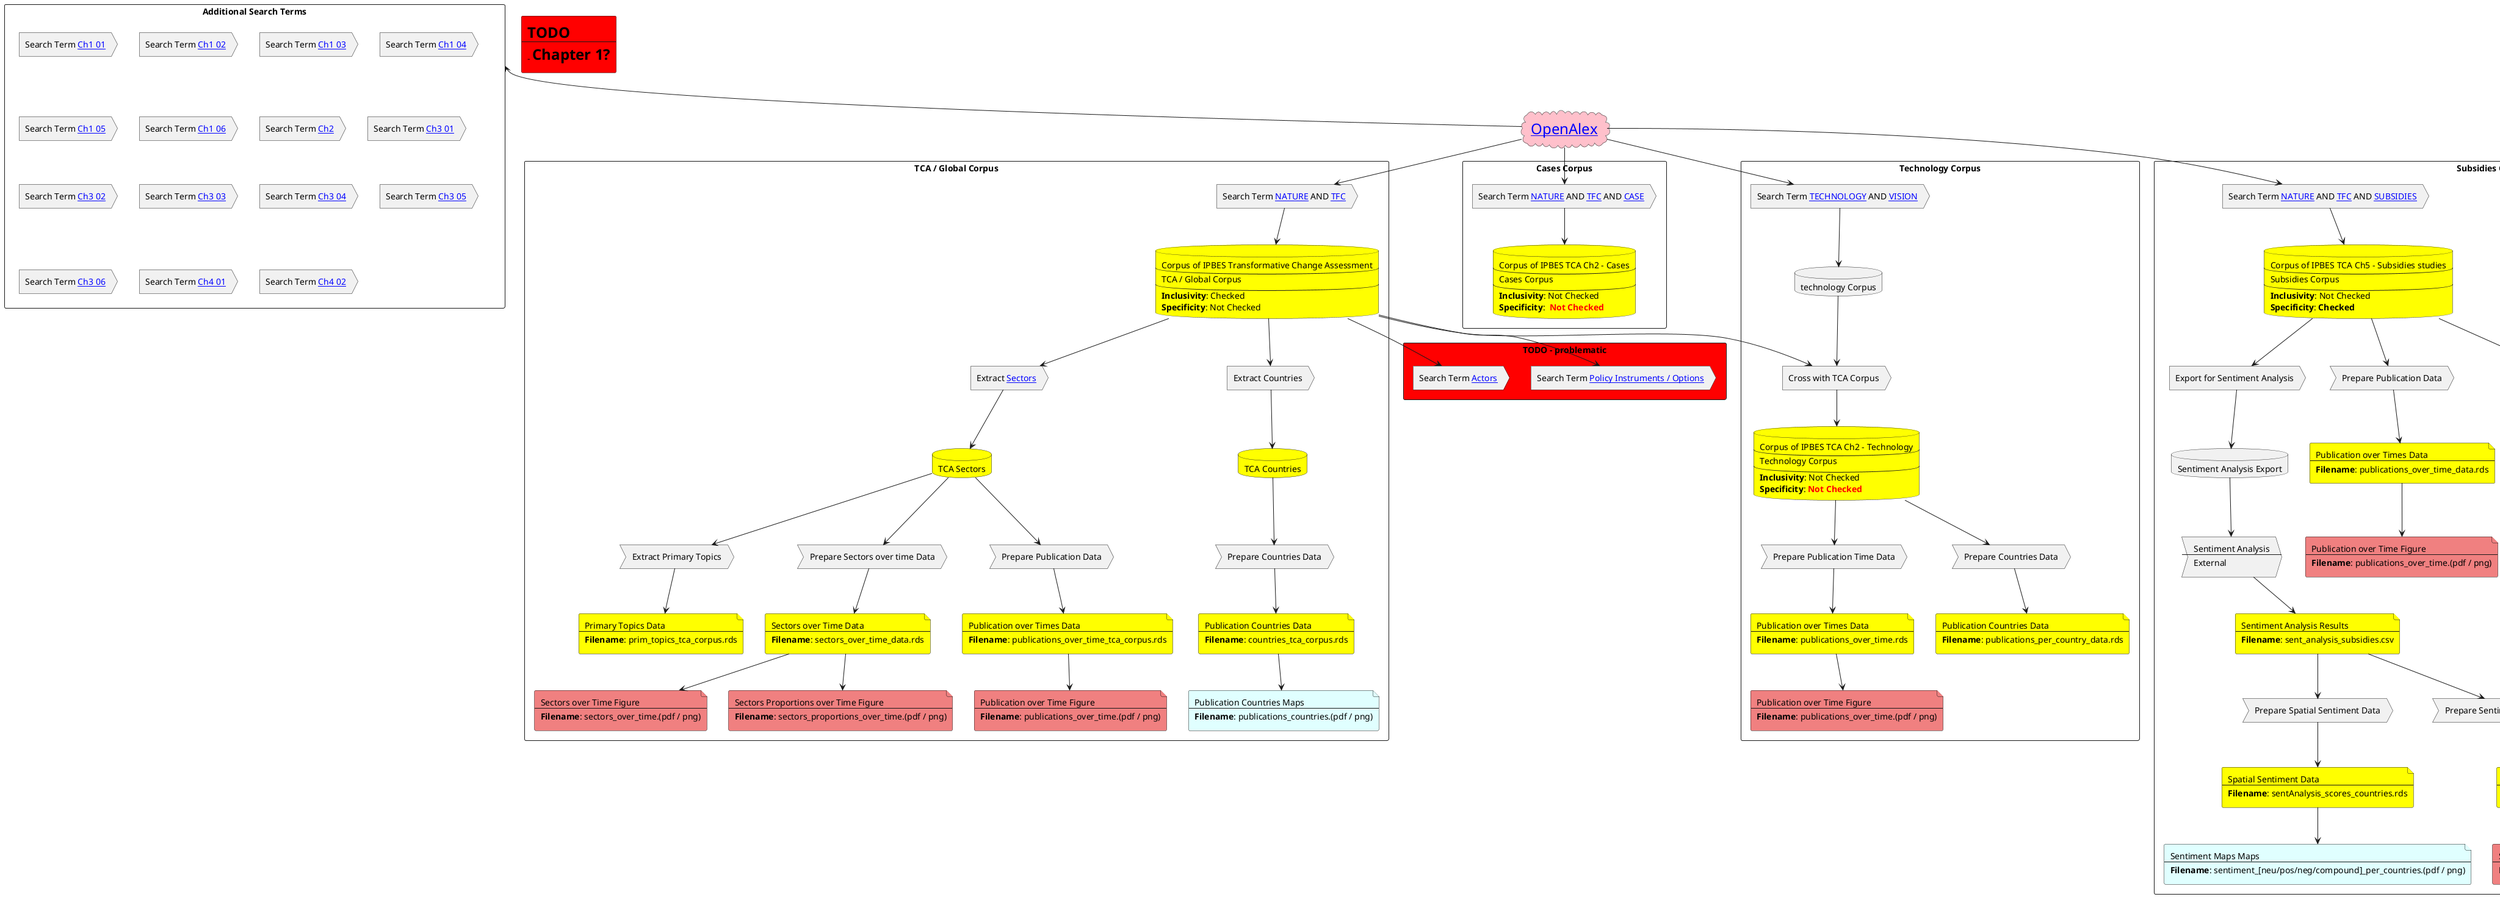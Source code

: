 @startuml TCA_Corpus

cloud "<size:24>[[https://openalex.org OpenAlex]]" as openalex #pink

' TCA / Global Corpus
rectangle "TCA / Global Corpus" as box_tca {
    action "Search Term [[https://ipbes-data.github.io/IPBES_TCA_Corpus/inputs/tca_corpus/search%20terms/nature.txt NATURE]] AND [[https://ipbes-data.github.io/IPBES_TCA_Corpus/inputs/tca_corpus/search%20terms/tfc.txt TFC]]" as search_tca
    database "Corpus of IPBES Transformative Change Assessment\n----\nTCA / Global Corpus\n---\n**Inclusivity**: Checked\n**Specificity**: Not Checked" as corpus_tca #yellow
    openalex --> search_tca
    search_tca -down-> corpus_tca
    ' Sectors
    action "Extract [[https://docs.google.com/spreadsheets/d/1ZCB_St2TQu_wL3yl1iN7Wxz5FERGxk-GZA0_2oGcRM0/edit#gid=210658071 Sectors]]" as extract_sectors_tca
    corpus_tca -down-> extract_sectors_tca
    database "TCA Sectors" as corpus_sectors_tca #yellow
    extract_sectors_tca -down-> corpus_sectors_tca
    ' prim_topics_tca_corpus.rds
    process "Extract Primary Topics" as prepare_prim_topics_tca
    corpus_sectors_tca -down-> prepare_prim_topics_tca
    file "Primary Topics Data\n---\n**Filename**: prim_topics_tca_corpus.rds" as file_prim_topics_tca #yellow
    prepare_prim_topics_tca -down-> file_prim_topics_tca

    ' sectors_over_time_data.rds
    process "Prepare Sectors over time Data" as prepare_sec_time_tca
    corpus_sectors_tca -down-> prepare_sec_time_tca
    file "Sectors over Time Data\n---\n**Filename**: sectors_over_time_data.rds" as file_sec_time_tca #yellow
    prepare_sec_time_tca -down-> file_sec_time_tca
    ' sectors_over_time figure
    file "Sectors over Time Figure\n---\n**Filename**: sectors_over_time.(pdf / png)" as file_sec_time_figure_tca #LightCoral
    file_sec_time_tca -down-> file_sec_time_figure_tca
    ' sectors_proportions_over_time figure
    file "Sectors Proportions over Time Figure\n---\n**Filename**: sectors_proportions_over_time.(pdf / png)" as file_sec_prop_time_figure_tca #LightCoral
    file_sec_time_tca -down-> file_sec_prop_time_figure_tca

    ' publications_over_time_tca_corpus.rds
    process "Prepare Publication Data" as prepare_pub_time_tca
    corpus_sectors_tca -down-> prepare_pub_time_tca
    file "Publication over Times Data\n---\n**Filename**: publications_over_time_tca_corpus.rds" as file_pub_time_tca #yellow
    prepare_pub_time_tca -down-> file_pub_time_tca
    ' publications_over_time figure
    file "Publication over Time Figure\n---\n**Filename**: publications_over_time.(pdf / png)" as file_pub_time_figure_tca #LightCoral
    file_pub_time_tca -down-> file_pub_time_figure_tca

    ' Countries
    action "Extract Countries" as extract_countries_tca
    corpus_tca -down-> extract_countries_tca
    database "TCA Countries" as corpus_countries_tca #yellow
    extract_countries_tca -down-> corpus_countries_tca
    ' countries_tca_corpus.rds
    process "Prepare Countries Data" as prepare_countries_tca
    corpus_countries_tca -down-> prepare_countries_tca
    file "Publication Countries Data\n---\n**Filename**: countries_tca_corpus.rds" as file_countries_tca #yellow
    prepare_countries_tca -down-> file_countries_tca
    ' publications_countries maps
    file "Publication Countries Maps\n---\n**Filename**: publications_countries.(pdf / png)" as file_pub_maps_tca #LightCyan
    file_countries_tca -down-> file_pub_maps_tca

}

' Cases Corpus
rectangle "Cases Corpus" as running_1 {
    action "Search Term [[https://ipbes-data.github.io/IPBES_TCA_Corpus/inputs/tca_corpus/search%20terms/nature.txt NATURE]] AND [[https://ipbes-data.github.io/IPBES_TCA_Corpus/inputs/tca_corpus/search%20terms/tfc.txt TFC]] AND [[https://ipbes-data.github.io/IPBES_TCA_Corpus/inputs/tca_corpus/search%20terms/case.txt CASE]]" as search_tca_case
    database "Corpus of IPBES TCA Ch2 - Cases\n---\nCases Corpus\n---\n**Inclusivity**: Not Checked\n**Specificity**: <font color=red>** Not Checked**" as corpus_tca_case #yellow
    openalex --> search_tca_case
    search_tca_case -down-> corpus_tca_case
}

' Technology Corpus
rectangle "Technology Corpus" as box_technology {
    action "Search Term [[https://ipbes-data.github.io/IPBES_TCA_Ch2_technology/input/Ch2_technology/technology.txt TECHNOLOGY]] AND [[https://ipbes-data.github.io/IPBES_TCA_Ch2_technology/input/Ch2_technology/vision.txt VISION]]" as search_technology
    database "technology Corpus" as corpus_int_technology
    action "Cross with TCA Corpus" as cross_tca_technology
    database "Corpus of IPBES TCA Ch2 - Technology\n---\nTechnology Corpus\n---\n**Inclusivity**: Not Checked\n**Specificity**: <font color=red>**Not Checked**" as corpus_technology #yellow
    openalex --> search_technology
    search_technology -down-> corpus_int_technology
    corpus_int_technology -down-> cross_tca_technology
    corpus_tca --> cross_tca_technology
    cross_tca_technology -down-> corpus_technology

    'publications_over_time.rds
    process "Prepare Publication Time Data" as prepare_pub_time_technology
    corpus_technology -down-> prepare_pub_time_technology
    file "Publication over Times Data\n---\n**Filename**: publications_over_time.rds" as file_pub_time_technology #yellow
    prepare_pub_time_technology -down-> file_pub_time_technology
    ' publications_over_time figure
    file "Publication over Time Figure\n---\n**Filename**: publications_over_time.(pdf / png)" as file_pub_time_figure_technology #LightCoral
    file_pub_time_technology -down-> file_pub_time_figure_technology

    ' publications_per_country_data.rds
    process "Prepare Countries Data" as prepare_countries_technology
    corpus_technology -down-> prepare_countries_technology
    file "Publication Countries Data\n---\n**Filename**: publications_per_country_data.rds" as file_countries_technology #yellow
    prepare_countries_technology -down-> file_countries_technology

}

' Subsidies Corpus
rectangle "Subsidies Corpus" as box_subsidies {
    action "Search Term [[https://ipbes-data.github.io/IPBES_TCA_Corpus/inputs/tca_corpus/search%20terms/nature.txt NATURE]] AND [[https://ipbes-data.github.io/IPBES_TCA_Corpus/inputs/tca_corpus/search%20terms/tfc.txt TFC]] AND [[https://ipbes-data.github.io/IPBES_TCA_Ch5_subsidies_reform/input/ch_5_subsidies_reform/government_financial_support.txt SUBSIDIES]]" as search_subsidies
    openalex --> search_subsidies
    database "Corpus of IPBES TCA Ch5 - Subsidies studies\n---\nSubsidies Corpus\n---\n**Inclusivity**: Not Checked\n**Specificity**: **Checked**" as corpus_subsidies #yellow
    search_subsidies -down-> corpus_subsidies

    ' Sentiment analysis
    action "Export for Sentiment Analysis" as export_sent_subsidies
    corpus_subsidies -down-> export_sent_subsidies
    database "Sentiment Analysis Export" as corpus_sent_subsidies
    export_sent_subsidies -down-> corpus_sent_subsidies
    ' sent_analysis_subsidies.csv
    process "Sentiment Analysis\n---\nExternal" as analysis_sent_subsidies
    corpus_sent_subsidies -down-> analysis_sent_subsidies
    file "Sentiment Analysis Results\n---\n**Filename**: sent_analysis_subsidies.csv" as file_sent_subsidies #yellow
    analysis_sent_subsidies -down-> file_sent_subsidies

    ' sentAnalysis_scores_countries.rds
    process "Prepare Spatial Sentiment Data" as prepare_sent_countries_subsidies
    file_sent_subsidies -down-> prepare_sent_countries_subsidies
    file "Spatial Sentiment Data\n---\n**Filename**: sentAnalysis_scores_countries.rds" as file_sent_countries_subsidies #yellow
    prepare_sent_countries_subsidies -down-> file_sent_countries_subsidies
    ' sentiment_[neu/pos/neg/compound]_per_countries maps
    file "Sentiment Maps Maps\n---\n**Filename**: sentiment_[neu/pos/neg/compound]_per_countries.(pdf / png)" as file_sent_countries_maps_subsidies #LightCyan
    file_sent_countries_subsidies -down-> file_sent_countries_maps_subsidies
    ' sentAnalysis_scores_timeseries
    process "Prepare Sentiment over Time Data" as prepare_sent_time_subsidies
    file_sent_subsidies -down-> prepare_sent_time_subsidies
    file "Sentiment over Time Data\n---\n**Filename**: sentAnalysis_scores_timeseries.rds" as file_sent_time_subsidies #yellow
    prepare_sent_time_subsidies -down-> file_sent_time_subsidies
    ' sentiments_over_time[neu/pos/neg/compound/neg_pos] figures
    file "Sentiment over Time Figures\n---\n**Filename**: sentiments_over_time[neu/pos/neg/compound/neg_pos].(pdf / png)" as file_sent_time_subsidies_figures #LightCoral
    file_sent_time_subsidies -down-> file_sent_time_subsidies_figures


    ' publications_over_time_data.rds
    process "Prepare Publication Data" as prepare_pub_time_subsidies
    corpus_subsidies -down-> prepare_pub_time_subsidies
    file "Publication over Times Data\n---\n**Filename**: publications_over_time_data.rds" as file_pub_time_subsidies #yellow
    prepare_pub_time_subsidies -down-> file_pub_time_subsidies
    ' publications_over_time figure
    file "Publication over Time Figure\n---\n**Filename**: publications_over_time.(pdf / png)" as file_pub_time_figure_subsidies #LightCoral
    file_pub_time_subsidies -down-> file_pub_time_figure_subsidies

    ' publications_per_country_data.rds
    process "Prepare Countries Data" as prepare_countries_subsidies
    corpus_subsidies -down-> prepare_countries_subsidies
    file "Publication Countries Data\n---\n**Filename**: publications_per_country_data.rds" as file_countries_subsidies #yellow
    prepare_countries_subsidies -down-> file_countries_subsidies
    ' publications_countries maps
    file "Publication Countries Maps\n---\n**Filename**: publications_countries.(pdf / png)" as file_pub_maps_subsidies #LightCyan
    file_countries_subsidies -down-> file_pub_maps_subsidies

}

rectangle "Additional Search Terms" as additional_search_terms {
    action "Search Term [[https://ipbes-data.github.io/IPBES_TCA_Corpus/inputs/tca_corpus/search%20terms/ch1_01.txt Ch1 01]]" as search_ch1_01
    ' openalex -right-> search_ch1_01
    action "Search Term [[https://ipbes-data.github.io/IPBES_TCA_Corpus/inputs/tca_corpus/search%20terms/ch1_02.txt Ch1 02]]" as search_ch1_02
    ' openalex --> search_ch1_02
    action "Search Term [[https://ipbes-data.github.io/IPBES_TCA_Corpus/inputs/tca_corpus/search%20terms/ch1_03.txt Ch1 03]]" as search_ch1_03
    ' openalex -right-> search_ch1_03
    action "Search Term [[https://ipbes-data.github.io/IPBES_TCA_Corpus/inputs/tca_corpus/search%20terms/ch1_04.txt Ch1 04]]" as search_ch1_04
    ' openalex -right-> search_ch1_04
    action "Search Term [[https://ipbes-data.github.io/IPBES_TCA_Corpus/inputs/tca_corpus/search%20terms/ch1_05.txt Ch1 05]]" as search_ch1_05
    ' openalex -right-> search_ch1_05
    action "Search Term [[https://ipbes-data.github.io/IPBES_TCA_Corpus/inputs/tca_corpus/search%20terms/ch1_06.txt Ch1 06]]" as search_ch1_06
    ' openalex -right-> search_ch1_06

    action "Search Term [[https://ipbes-data.github.io/IPBES_TCA_Corpus/inputs/tca_corpus/search%20terms/ch2.txt Ch2]]" as search_ch2
    ' openalex -right-> search_ch2

    action "Search Term [[https://ipbes-data.github.io/IPBES_TCA_Corpus/inputs/tca_corpus/search%20terms/ch3_01.txt Ch3 01]]" as search_ch3_01
    ' openalex -right-> search_ch3_01
    action "Search Term [[https://ipbes-data.github.io/IPBES_TCA_Corpus/inputs/tca_corpus/search%20terms/ch3_02.txt Ch3 02]]" as search_ch3_02
    ' openalex -right-> search_ch3_02
    action "Search Term [[https://ipbes-data.github.io/IPBES_TCA_Corpus/inputs/tca_corpus/search%20terms/ch3_03.txt Ch3 03]]" as search_ch3_03
    ' openalex -right-> search_ch3_03
    action "Search Term [[https://ipbes-data.github.io/IPBES_TCA_Corpus/inputs/tca_corpus/search%20terms/ch3_04.txt Ch3 04]]" as search_ch3_04
    ' openalex -right-> search_ch3_04
    action "Search Term [[https://ipbes-data.github.io/IPBES_TCA_Corpus/inputs/tca_corpus/search%20terms/ch3_05.txt Ch3 05]]" as search_ch3_05
    ' openalex -right-> search_ch3_05
    action "Search Term [[https://ipbes-data.github.io/IPBES_TCA_Corpus/inputs/tca_corpus/search%20terms/ch3_06.txt Ch3 06]]" as search_ch3_06
    ' openalex -right-> search_ch3_06

    action "Search Term [[https://ipbes-data.github.io/IPBES_TCA_Corpus/inputs/tca_corpus/search%20terms/ch3_01.txt Ch4 01]]" as search_ch4_01
    ' openalex -right-> search_ch4_01
    action "Search Term [[https://ipbes-data.github.io/IPBES_TCA_Corpus/inputs/tca_corpus/search%20terms/ch3_02.txt Ch4 02]]" as search_ch4_02
    ' openalex -right-> search_ch4_02
}
openalex -up-> additional_search_terms

rectangle "TODO - problematic" as problematic_1 #red {
    action "Search Term [[https://docs.google.com/document/d/1pK_T8j1M4oTn-gSzJu4Z8TLqjROY3uyfJ0UWzgSHxVs Policy Instruments / Options]]" as search_options
    corpus_tca --> search_options
    action "Search Term [[https://docs.google.com/document/d/1K7ANr_nYiM_aVDJ1lfHWg2iyr3PeOGBc Actors]]" as search_actors
    corpus_tca --> search_actors
}


rectangle todo #red [
<size:24><b>TODO</b></size>
---
- <size:24><b>Chapter 1?</b></size>
]


' LEGEND
newpage
rectangle Legend {
    cloud "Source in the Cloud\n---\n- OpenAlex\n- ..." #pink
    database "Downloaded Corpus\n---\n**Format**: parquet dataset" #yellow
    database "Downloaded Intermediate Corpus\n---\n**Format**: parquet dataset"
    action "Action related to corpus\n---\n- Search Terms\n- Crossing corpuses\n- ..."
    process "Analysis related process\n---\n- extract numbers\n- ..."
    storage "Numeric results"
    file "Result saved as File\n---\nFile Format\n---\n- tables\n- figures\n- maps\n- ..."
    file "Result Data\n---\n**Filename**: ..." #Yellow
    file "Result Figure\n---\n**Filename**: ..." #LightCoral
    file "Result Map\n---\n**Filename**: ..." #LightCyan
}





' database "TCA Authors Corpus" as corpus_a_tca
' database "TCA Topics Corpus" as corpus_t_tca

' action "Extract authors" as e_a_tca

' actor actor
' actor/ "actor/"
' agent agent
' artifact artifact
' boundary boundary
' card card
' circle circle
' collections collections
' component component
' control control
' entity entity
' file file
' folder folder
' frame frame
' hexagon hexagon
' interface interface
' label label
' node node
' package package
' person person
' process process
' queue queue
' rectangle rectangle
' stack stack
' storage storage
' usecase usecase
' usecase/ "usecase/"
@enduml
